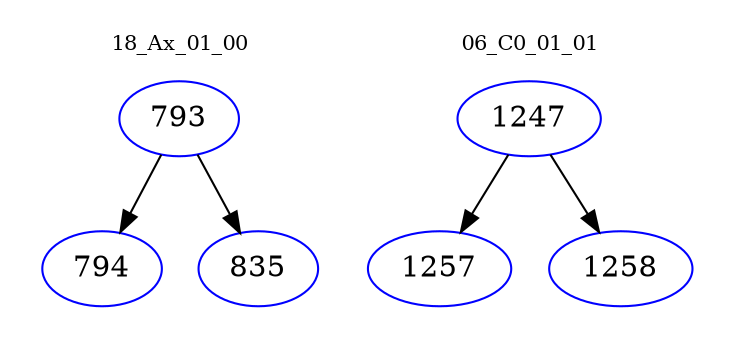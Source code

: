 digraph{
subgraph cluster_0 {
color = white
label = "18_Ax_01_00";
fontsize=10;
T0_793 [label="793", color="blue"]
T0_793 -> T0_794 [color="black"]
T0_794 [label="794", color="blue"]
T0_793 -> T0_835 [color="black"]
T0_835 [label="835", color="blue"]
}
subgraph cluster_1 {
color = white
label = "06_C0_01_01";
fontsize=10;
T1_1247 [label="1247", color="blue"]
T1_1247 -> T1_1257 [color="black"]
T1_1257 [label="1257", color="blue"]
T1_1247 -> T1_1258 [color="black"]
T1_1258 [label="1258", color="blue"]
}
}
